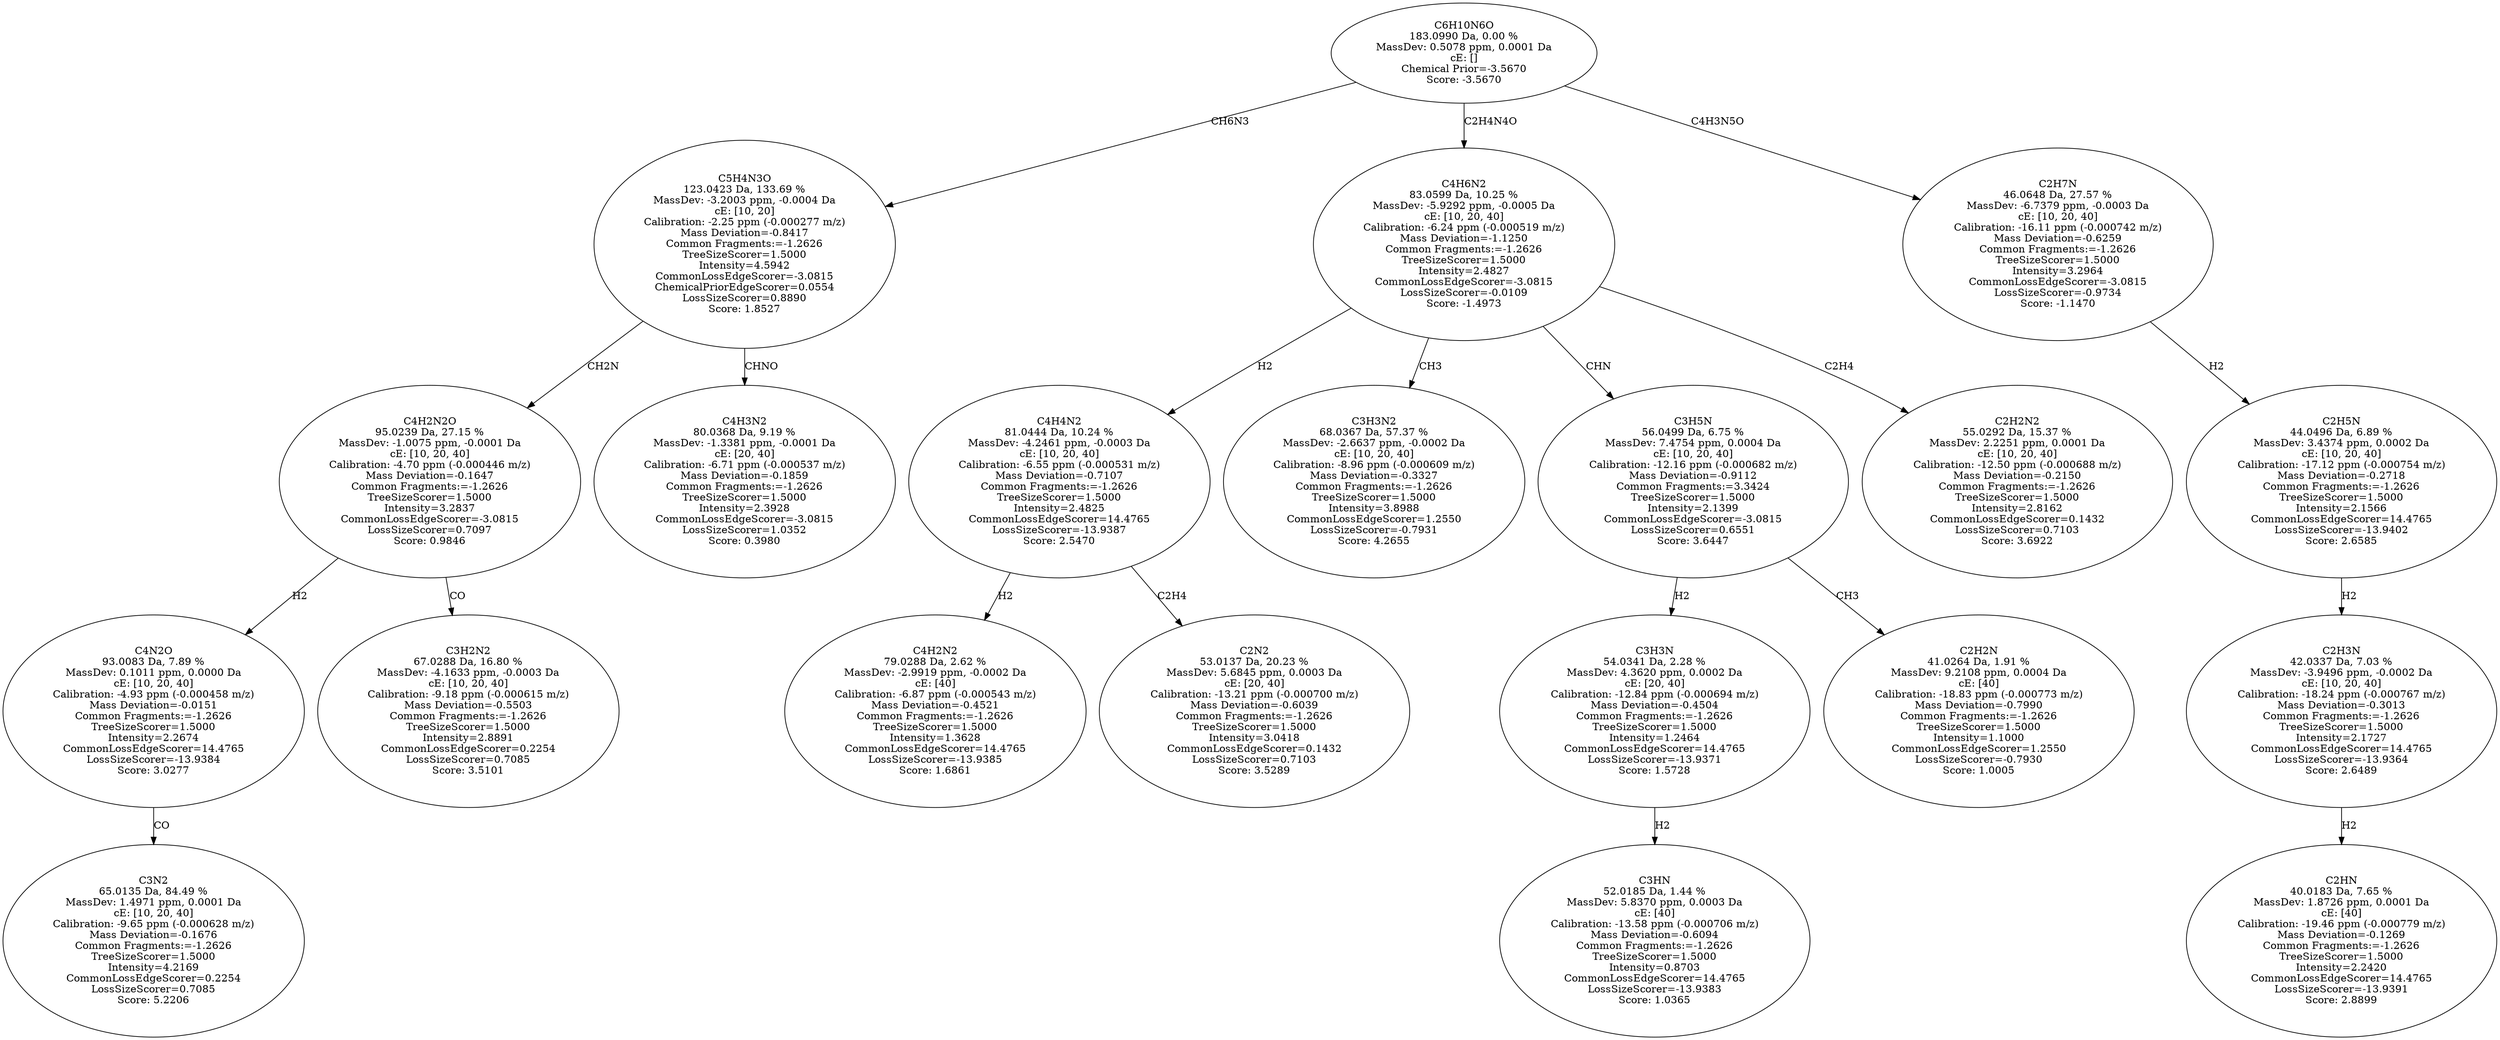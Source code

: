 strict digraph {
v1 [label="C3N2\n65.0135 Da, 84.49 %\nMassDev: 1.4971 ppm, 0.0001 Da\ncE: [10, 20, 40]\nCalibration: -9.65 ppm (-0.000628 m/z)\nMass Deviation=-0.1676\nCommon Fragments:=-1.2626\nTreeSizeScorer=1.5000\nIntensity=4.2169\nCommonLossEdgeScorer=0.2254\nLossSizeScorer=0.7085\nScore: 5.2206"];
v2 [label="C4N2O\n93.0083 Da, 7.89 %\nMassDev: 0.1011 ppm, 0.0000 Da\ncE: [10, 20, 40]\nCalibration: -4.93 ppm (-0.000458 m/z)\nMass Deviation=-0.0151\nCommon Fragments:=-1.2626\nTreeSizeScorer=1.5000\nIntensity=2.2674\nCommonLossEdgeScorer=14.4765\nLossSizeScorer=-13.9384\nScore: 3.0277"];
v3 [label="C3H2N2\n67.0288 Da, 16.80 %\nMassDev: -4.1633 ppm, -0.0003 Da\ncE: [10, 20, 40]\nCalibration: -9.18 ppm (-0.000615 m/z)\nMass Deviation=-0.5503\nCommon Fragments:=-1.2626\nTreeSizeScorer=1.5000\nIntensity=2.8891\nCommonLossEdgeScorer=0.2254\nLossSizeScorer=0.7085\nScore: 3.5101"];
v4 [label="C4H2N2O\n95.0239 Da, 27.15 %\nMassDev: -1.0075 ppm, -0.0001 Da\ncE: [10, 20, 40]\nCalibration: -4.70 ppm (-0.000446 m/z)\nMass Deviation=-0.1647\nCommon Fragments:=-1.2626\nTreeSizeScorer=1.5000\nIntensity=3.2837\nCommonLossEdgeScorer=-3.0815\nLossSizeScorer=0.7097\nScore: 0.9846"];
v5 [label="C4H3N2\n80.0368 Da, 9.19 %\nMassDev: -1.3381 ppm, -0.0001 Da\ncE: [20, 40]\nCalibration: -6.71 ppm (-0.000537 m/z)\nMass Deviation=-0.1859\nCommon Fragments:=-1.2626\nTreeSizeScorer=1.5000\nIntensity=2.3928\nCommonLossEdgeScorer=-3.0815\nLossSizeScorer=1.0352\nScore: 0.3980"];
v6 [label="C5H4N3O\n123.0423 Da, 133.69 %\nMassDev: -3.2003 ppm, -0.0004 Da\ncE: [10, 20]\nCalibration: -2.25 ppm (-0.000277 m/z)\nMass Deviation=-0.8417\nCommon Fragments:=-1.2626\nTreeSizeScorer=1.5000\nIntensity=4.5942\nCommonLossEdgeScorer=-3.0815\nChemicalPriorEdgeScorer=0.0554\nLossSizeScorer=0.8890\nScore: 1.8527"];
v7 [label="C4H2N2\n79.0288 Da, 2.62 %\nMassDev: -2.9919 ppm, -0.0002 Da\ncE: [40]\nCalibration: -6.87 ppm (-0.000543 m/z)\nMass Deviation=-0.4521\nCommon Fragments:=-1.2626\nTreeSizeScorer=1.5000\nIntensity=1.3628\nCommonLossEdgeScorer=14.4765\nLossSizeScorer=-13.9385\nScore: 1.6861"];
v8 [label="C2N2\n53.0137 Da, 20.23 %\nMassDev: 5.6845 ppm, 0.0003 Da\ncE: [20, 40]\nCalibration: -13.21 ppm (-0.000700 m/z)\nMass Deviation=-0.6039\nCommon Fragments:=-1.2626\nTreeSizeScorer=1.5000\nIntensity=3.0418\nCommonLossEdgeScorer=0.1432\nLossSizeScorer=0.7103\nScore: 3.5289"];
v9 [label="C4H4N2\n81.0444 Da, 10.24 %\nMassDev: -4.2461 ppm, -0.0003 Da\ncE: [10, 20, 40]\nCalibration: -6.55 ppm (-0.000531 m/z)\nMass Deviation=-0.7107\nCommon Fragments:=-1.2626\nTreeSizeScorer=1.5000\nIntensity=2.4825\nCommonLossEdgeScorer=14.4765\nLossSizeScorer=-13.9387\nScore: 2.5470"];
v10 [label="C3H3N2\n68.0367 Da, 57.37 %\nMassDev: -2.6637 ppm, -0.0002 Da\ncE: [10, 20, 40]\nCalibration: -8.96 ppm (-0.000609 m/z)\nMass Deviation=-0.3327\nCommon Fragments:=-1.2626\nTreeSizeScorer=1.5000\nIntensity=3.8988\nCommonLossEdgeScorer=1.2550\nLossSizeScorer=-0.7931\nScore: 4.2655"];
v11 [label="C3HN\n52.0185 Da, 1.44 %\nMassDev: 5.8370 ppm, 0.0003 Da\ncE: [40]\nCalibration: -13.58 ppm (-0.000706 m/z)\nMass Deviation=-0.6094\nCommon Fragments:=-1.2626\nTreeSizeScorer=1.5000\nIntensity=0.8703\nCommonLossEdgeScorer=14.4765\nLossSizeScorer=-13.9383\nScore: 1.0365"];
v12 [label="C3H3N\n54.0341 Da, 2.28 %\nMassDev: 4.3620 ppm, 0.0002 Da\ncE: [20, 40]\nCalibration: -12.84 ppm (-0.000694 m/z)\nMass Deviation=-0.4504\nCommon Fragments:=-1.2626\nTreeSizeScorer=1.5000\nIntensity=1.2464\nCommonLossEdgeScorer=14.4765\nLossSizeScorer=-13.9371\nScore: 1.5728"];
v13 [label="C2H2N\n41.0264 Da, 1.91 %\nMassDev: 9.2108 ppm, 0.0004 Da\ncE: [40]\nCalibration: -18.83 ppm (-0.000773 m/z)\nMass Deviation=-0.7990\nCommon Fragments:=-1.2626\nTreeSizeScorer=1.5000\nIntensity=1.1000\nCommonLossEdgeScorer=1.2550\nLossSizeScorer=-0.7930\nScore: 1.0005"];
v14 [label="C3H5N\n56.0499 Da, 6.75 %\nMassDev: 7.4754 ppm, 0.0004 Da\ncE: [10, 20, 40]\nCalibration: -12.16 ppm (-0.000682 m/z)\nMass Deviation=-0.9112\nCommon Fragments:=3.3424\nTreeSizeScorer=1.5000\nIntensity=2.1399\nCommonLossEdgeScorer=-3.0815\nLossSizeScorer=0.6551\nScore: 3.6447"];
v15 [label="C2H2N2\n55.0292 Da, 15.37 %\nMassDev: 2.2251 ppm, 0.0001 Da\ncE: [10, 20, 40]\nCalibration: -12.50 ppm (-0.000688 m/z)\nMass Deviation=-0.2150\nCommon Fragments:=-1.2626\nTreeSizeScorer=1.5000\nIntensity=2.8162\nCommonLossEdgeScorer=0.1432\nLossSizeScorer=0.7103\nScore: 3.6922"];
v16 [label="C4H6N2\n83.0599 Da, 10.25 %\nMassDev: -5.9292 ppm, -0.0005 Da\ncE: [10, 20, 40]\nCalibration: -6.24 ppm (-0.000519 m/z)\nMass Deviation=-1.1250\nCommon Fragments:=-1.2626\nTreeSizeScorer=1.5000\nIntensity=2.4827\nCommonLossEdgeScorer=-3.0815\nLossSizeScorer=-0.0109\nScore: -1.4973"];
v17 [label="C2HN\n40.0183 Da, 7.65 %\nMassDev: 1.8726 ppm, 0.0001 Da\ncE: [40]\nCalibration: -19.46 ppm (-0.000779 m/z)\nMass Deviation=-0.1269\nCommon Fragments:=-1.2626\nTreeSizeScorer=1.5000\nIntensity=2.2420\nCommonLossEdgeScorer=14.4765\nLossSizeScorer=-13.9391\nScore: 2.8899"];
v18 [label="C2H3N\n42.0337 Da, 7.03 %\nMassDev: -3.9496 ppm, -0.0002 Da\ncE: [10, 20, 40]\nCalibration: -18.24 ppm (-0.000767 m/z)\nMass Deviation=-0.3013\nCommon Fragments:=-1.2626\nTreeSizeScorer=1.5000\nIntensity=2.1727\nCommonLossEdgeScorer=14.4765\nLossSizeScorer=-13.9364\nScore: 2.6489"];
v19 [label="C2H5N\n44.0496 Da, 6.89 %\nMassDev: 3.4374 ppm, 0.0002 Da\ncE: [10, 20, 40]\nCalibration: -17.12 ppm (-0.000754 m/z)\nMass Deviation=-0.2718\nCommon Fragments:=-1.2626\nTreeSizeScorer=1.5000\nIntensity=2.1566\nCommonLossEdgeScorer=14.4765\nLossSizeScorer=-13.9402\nScore: 2.6585"];
v20 [label="C2H7N\n46.0648 Da, 27.57 %\nMassDev: -6.7379 ppm, -0.0003 Da\ncE: [10, 20, 40]\nCalibration: -16.11 ppm (-0.000742 m/z)\nMass Deviation=-0.6259\nCommon Fragments:=-1.2626\nTreeSizeScorer=1.5000\nIntensity=3.2964\nCommonLossEdgeScorer=-3.0815\nLossSizeScorer=-0.9734\nScore: -1.1470"];
v21 [label="C6H10N6O\n183.0990 Da, 0.00 %\nMassDev: 0.5078 ppm, 0.0001 Da\ncE: []\nChemical Prior=-3.5670\nScore: -3.5670"];
v2 -> v1 [label="CO"];
v4 -> v2 [label="H2"];
v4 -> v3 [label="CO"];
v6 -> v4 [label="CH2N"];
v6 -> v5 [label="CHNO"];
v21 -> v6 [label="CH6N3"];
v9 -> v7 [label="H2"];
v9 -> v8 [label="C2H4"];
v16 -> v9 [label="H2"];
v16 -> v10 [label="CH3"];
v12 -> v11 [label="H2"];
v14 -> v12 [label="H2"];
v14 -> v13 [label="CH3"];
v16 -> v14 [label="CHN"];
v16 -> v15 [label="C2H4"];
v21 -> v16 [label="C2H4N4O"];
v18 -> v17 [label="H2"];
v19 -> v18 [label="H2"];
v20 -> v19 [label="H2"];
v21 -> v20 [label="C4H3N5O"];
}